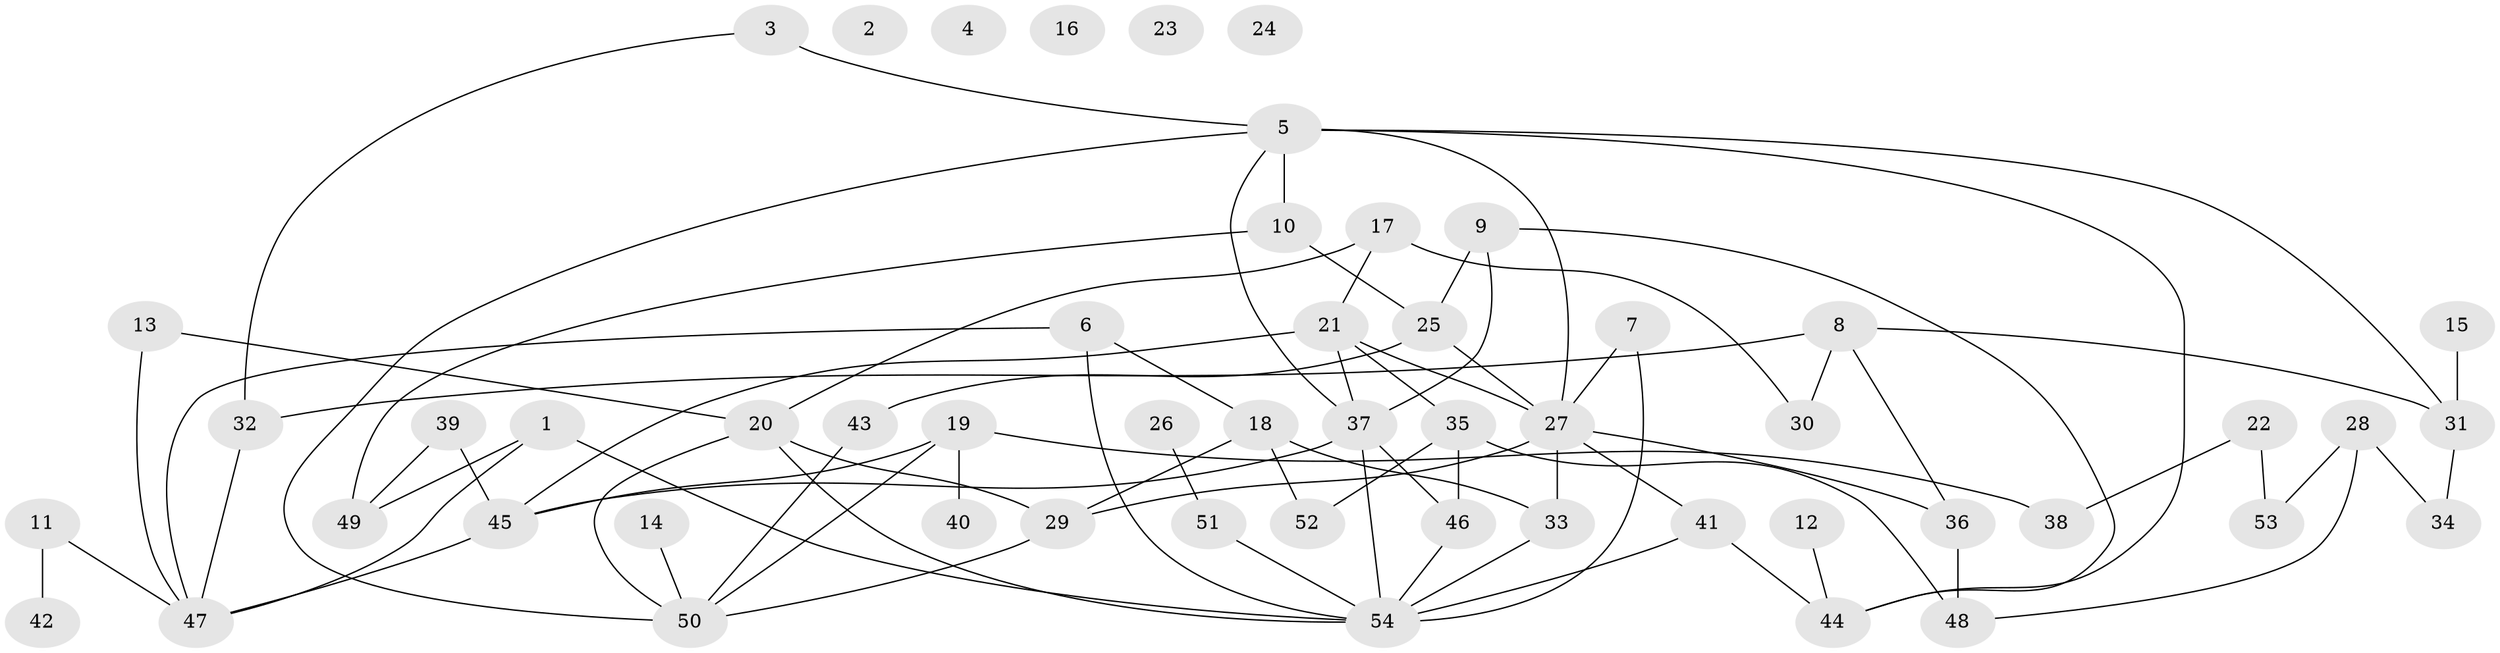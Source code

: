 // Generated by graph-tools (version 1.1) at 2025/00/03/09/25 03:00:44]
// undirected, 54 vertices, 80 edges
graph export_dot {
graph [start="1"]
  node [color=gray90,style=filled];
  1;
  2;
  3;
  4;
  5;
  6;
  7;
  8;
  9;
  10;
  11;
  12;
  13;
  14;
  15;
  16;
  17;
  18;
  19;
  20;
  21;
  22;
  23;
  24;
  25;
  26;
  27;
  28;
  29;
  30;
  31;
  32;
  33;
  34;
  35;
  36;
  37;
  38;
  39;
  40;
  41;
  42;
  43;
  44;
  45;
  46;
  47;
  48;
  49;
  50;
  51;
  52;
  53;
  54;
  1 -- 47;
  1 -- 49;
  1 -- 54;
  3 -- 5;
  3 -- 32;
  5 -- 10;
  5 -- 27;
  5 -- 31;
  5 -- 37;
  5 -- 44;
  5 -- 50;
  6 -- 18;
  6 -- 47;
  6 -- 54;
  7 -- 27;
  7 -- 54;
  8 -- 30;
  8 -- 31;
  8 -- 32;
  8 -- 36;
  9 -- 25;
  9 -- 37;
  9 -- 44;
  10 -- 25;
  10 -- 49;
  11 -- 42;
  11 -- 47;
  12 -- 44;
  13 -- 20;
  13 -- 47;
  14 -- 50;
  15 -- 31;
  17 -- 20;
  17 -- 21;
  17 -- 30;
  18 -- 29;
  18 -- 33;
  18 -- 52;
  19 -- 38;
  19 -- 40;
  19 -- 45;
  19 -- 50;
  20 -- 29;
  20 -- 50;
  20 -- 54;
  21 -- 27;
  21 -- 35;
  21 -- 37;
  21 -- 45;
  22 -- 38;
  22 -- 53;
  25 -- 27;
  25 -- 43;
  26 -- 51;
  27 -- 29;
  27 -- 33;
  27 -- 36;
  27 -- 41;
  28 -- 34;
  28 -- 48;
  28 -- 53;
  29 -- 50;
  31 -- 34;
  32 -- 47;
  33 -- 54;
  35 -- 46;
  35 -- 48;
  35 -- 52;
  36 -- 48;
  37 -- 45;
  37 -- 46;
  37 -- 54;
  39 -- 45;
  39 -- 49;
  41 -- 44;
  41 -- 54;
  43 -- 50;
  45 -- 47;
  46 -- 54;
  51 -- 54;
}
